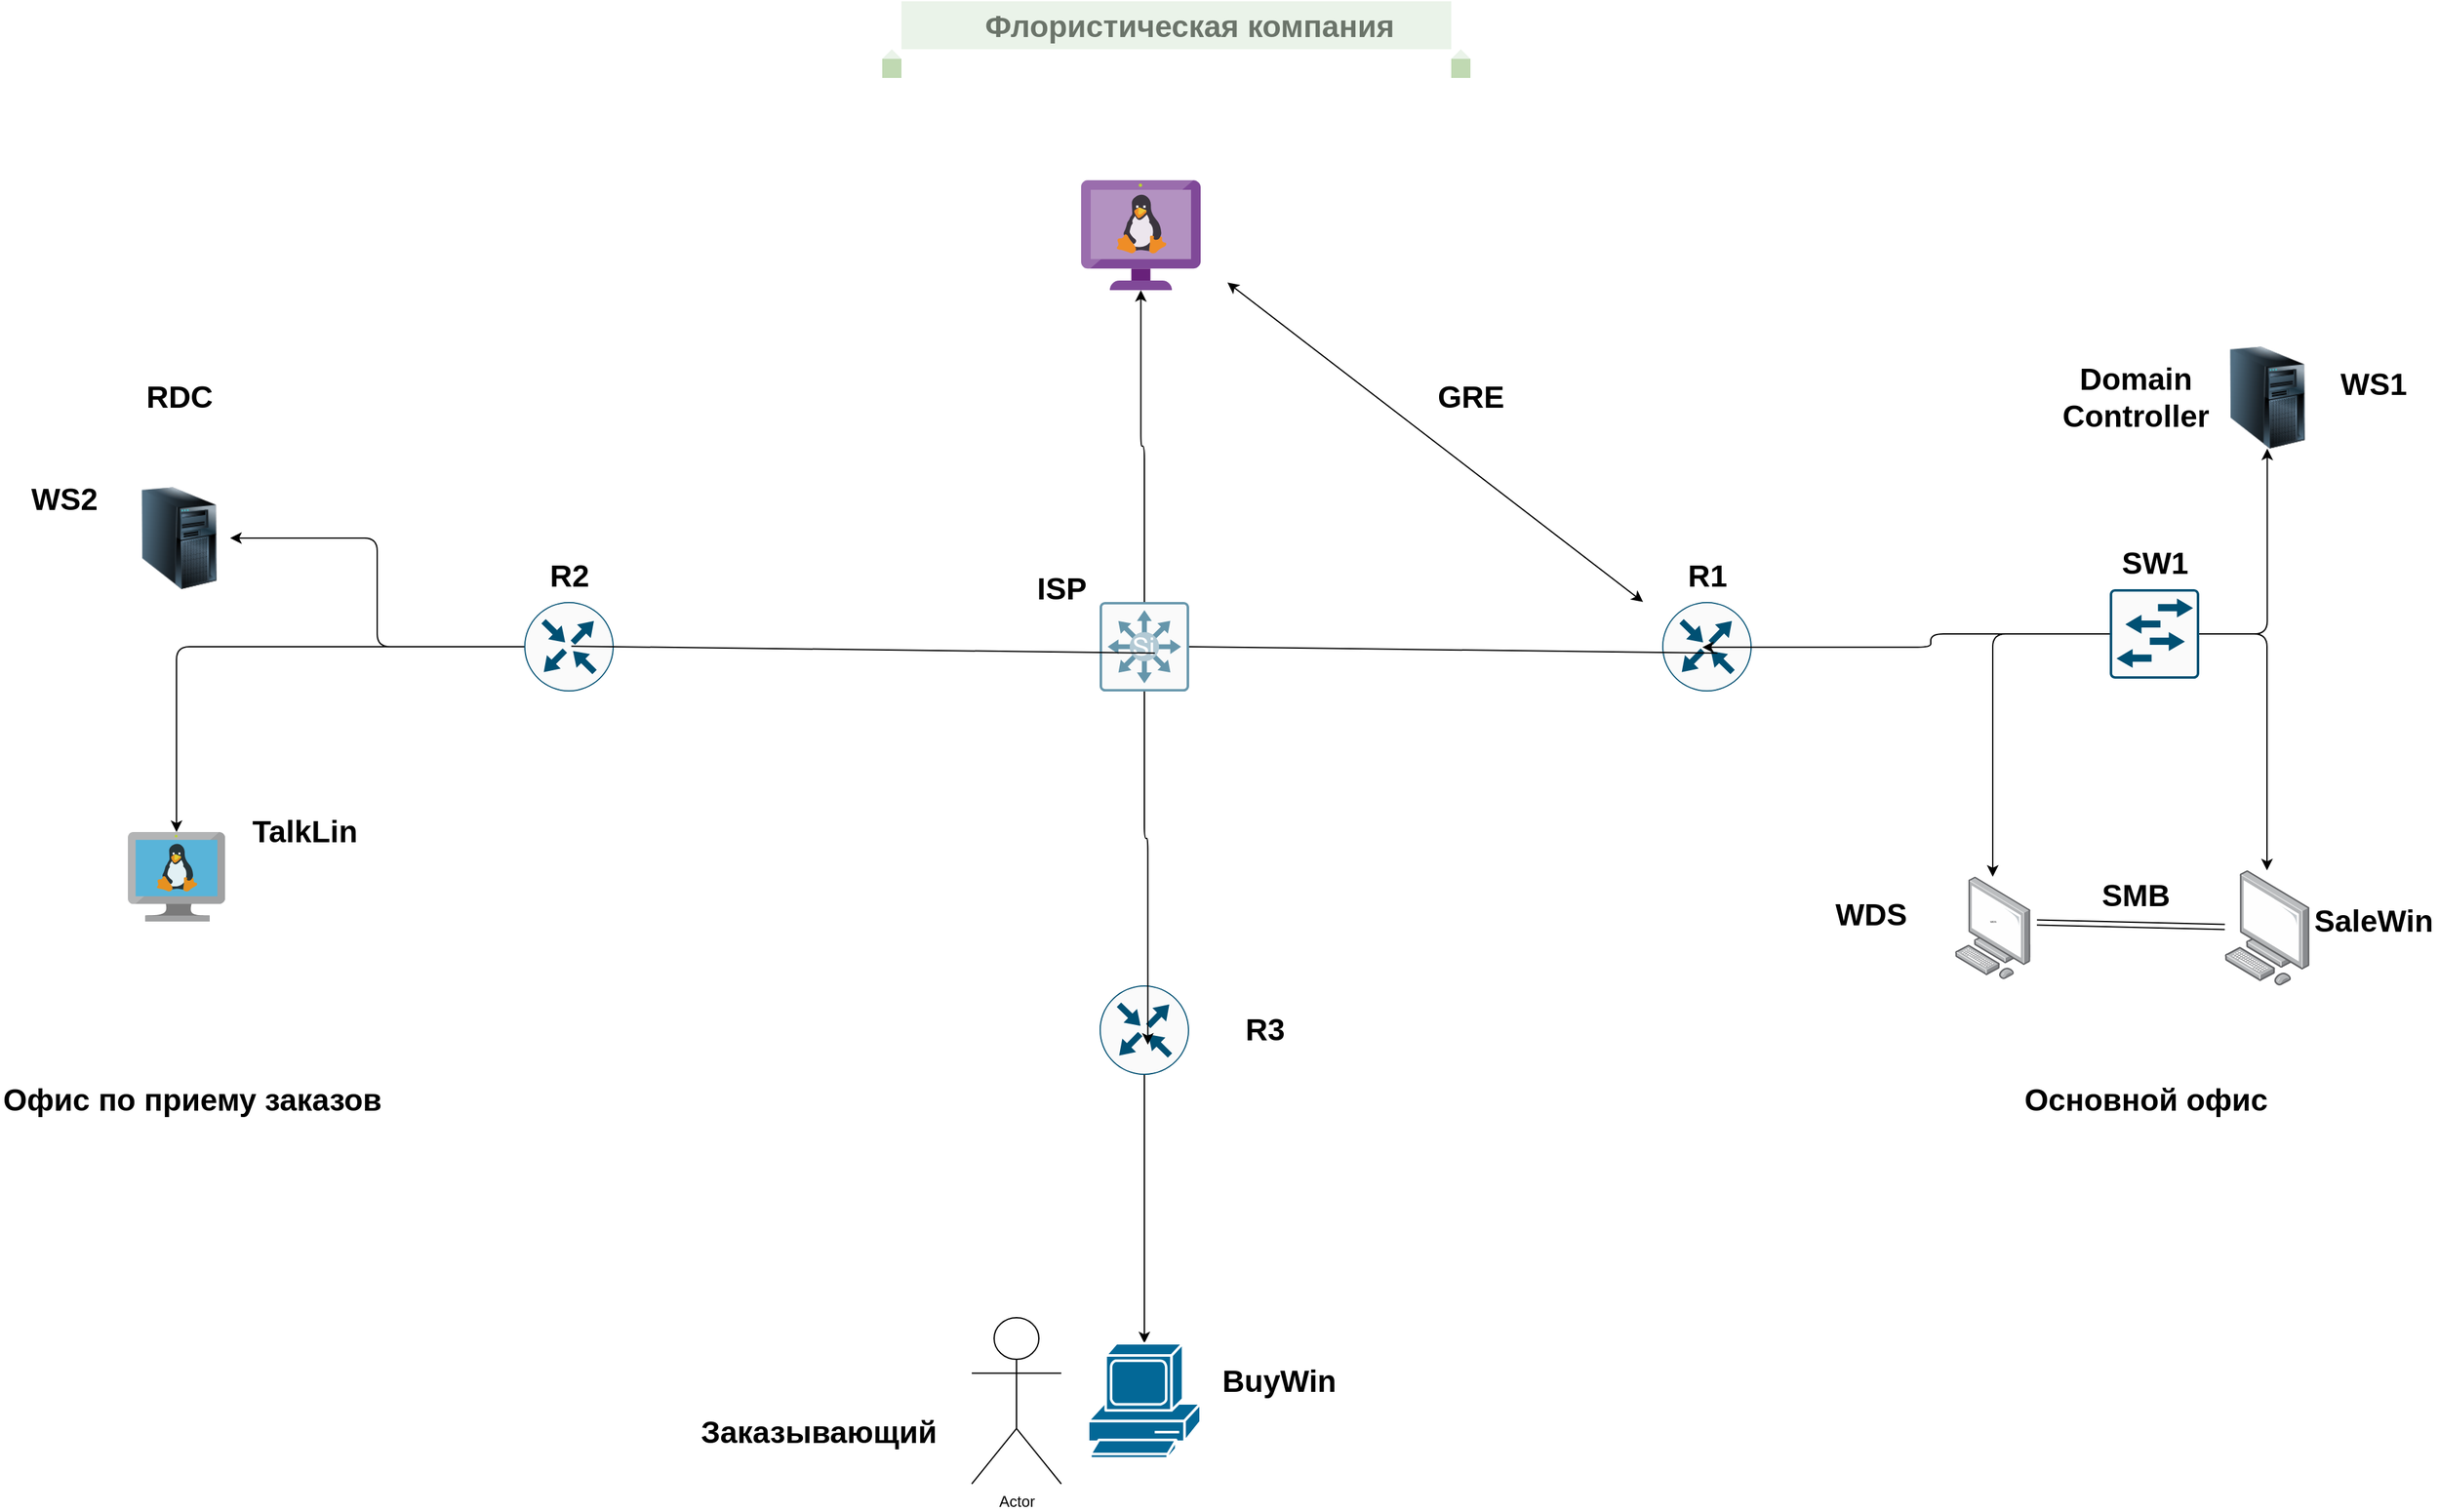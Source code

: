 <mxfile version="16.5.3" type="github">
  <diagram id="sibpOFg5A9fCZCPq-N_O" name="Page-1">
    <mxGraphModel dx="2571" dy="1420" grid="1" gridSize="20" guides="1" tooltips="1" connect="1" arrows="1" fold="1" page="1" pageScale="1" pageWidth="1920" pageHeight="1200" math="0" shadow="0">
      <root>
        <mxCell id="0" />
        <mxCell id="1" parent="0" />
        <mxCell id="qW97mtMqP5ZZPKN90ejD-1" value="" style="sketch=0;points=[[0.5,0,0],[1,0.5,0],[0.5,1,0],[0,0.5,0],[0.145,0.145,0],[0.856,0.145,0],[0.855,0.856,0],[0.145,0.855,0]];verticalLabelPosition=bottom;html=1;verticalAlign=top;aspect=fixed;align=center;pointerEvents=1;shape=mxgraph.cisco19.rect;prIcon=router;fillColor=#FAFAFA;strokeColor=#005073;rounded=0;" parent="1" vertex="1">
          <mxGeometry x="1307" y="470" width="70" height="70" as="geometry" />
        </mxCell>
        <mxCell id="qW97mtMqP5ZZPKN90ejD-40" style="edgeStyle=orthogonalEdgeStyle;curved=0;rounded=1;sketch=0;orthogonalLoop=1;jettySize=auto;html=1;entryX=1;entryY=0.5;entryDx=0;entryDy=0;" parent="1" source="qW97mtMqP5ZZPKN90ejD-2" target="qW97mtMqP5ZZPKN90ejD-15" edge="1">
          <mxGeometry relative="1" as="geometry" />
        </mxCell>
        <mxCell id="qW97mtMqP5ZZPKN90ejD-41" style="edgeStyle=orthogonalEdgeStyle;curved=0;rounded=1;sketch=0;orthogonalLoop=1;jettySize=auto;html=1;" parent="1" source="qW97mtMqP5ZZPKN90ejD-2" target="qW97mtMqP5ZZPKN90ejD-22" edge="1">
          <mxGeometry relative="1" as="geometry" />
        </mxCell>
        <mxCell id="qW97mtMqP5ZZPKN90ejD-2" value="" style="sketch=0;points=[[0.5,0,0],[1,0.5,0],[0.5,1,0],[0,0.5,0],[0.145,0.145,0],[0.856,0.145,0],[0.855,0.856,0],[0.145,0.855,0]];verticalLabelPosition=bottom;html=1;verticalAlign=top;aspect=fixed;align=center;pointerEvents=1;shape=mxgraph.cisco19.rect;prIcon=router;fillColor=#FAFAFA;strokeColor=#005073;rounded=0;" parent="1" vertex="1">
          <mxGeometry x="417" y="470" width="70" height="70" as="geometry" />
        </mxCell>
        <mxCell id="qW97mtMqP5ZZPKN90ejD-44" style="edgeStyle=orthogonalEdgeStyle;curved=0;rounded=1;sketch=0;orthogonalLoop=1;jettySize=auto;html=1;" parent="1" source="qW97mtMqP5ZZPKN90ejD-4" target="qW97mtMqP5ZZPKN90ejD-43" edge="1">
          <mxGeometry relative="1" as="geometry" />
        </mxCell>
        <mxCell id="qW97mtMqP5ZZPKN90ejD-4" value="" style="sketch=0;points=[[0.5,0,0],[1,0.5,0],[0.5,1,0],[0,0.5,0],[0.145,0.145,0],[0.856,0.145,0],[0.855,0.856,0],[0.145,0.855,0]];verticalLabelPosition=bottom;html=1;verticalAlign=top;aspect=fixed;align=center;pointerEvents=1;shape=mxgraph.cisco19.rect;prIcon=router;fillColor=#FAFAFA;strokeColor=#005073;rounded=0;" parent="1" vertex="1">
          <mxGeometry x="867" y="770" width="70" height="70" as="geometry" />
        </mxCell>
        <mxCell id="qW97mtMqP5ZZPKN90ejD-14" value="" style="image;html=1;image=img/lib/clip_art/computers/Server_Tower_128x128.png;rounded=0;sketch=0;" parent="1" vertex="1">
          <mxGeometry x="1735.2" y="270" width="90" height="80" as="geometry" />
        </mxCell>
        <mxCell id="qW97mtMqP5ZZPKN90ejD-15" value="" style="image;html=1;image=img/lib/clip_art/computers/Server_Tower_128x128.png;rounded=0;sketch=0;" parent="1" vertex="1">
          <mxGeometry x="107" y="380" width="80" height="80" as="geometry" />
        </mxCell>
        <mxCell id="qW97mtMqP5ZZPKN90ejD-16" value="" style="points=[];aspect=fixed;html=1;align=center;shadow=0;dashed=0;image;image=img/lib/allied_telesis/computer_and_terminals/Personal_Computer.svg;rounded=0;sketch=0;" parent="1" vertex="1">
          <mxGeometry x="1747" y="680" width="66.41" height="90" as="geometry" />
        </mxCell>
        <mxCell id="qW97mtMqP5ZZPKN90ejD-18" value="" style="endArrow=none;html=1;rounded=1;sketch=0;curved=0;entryX=0.617;entryY=0.571;entryDx=0;entryDy=0;entryPerimeter=0;exitX=0.526;exitY=0.494;exitDx=0;exitDy=0;exitPerimeter=0;startArrow=none;" parent="1" source="qW97mtMqP5ZZPKN90ejD-76" target="qW97mtMqP5ZZPKN90ejD-1" edge="1">
          <mxGeometry width="50" height="50" relative="1" as="geometry">
            <mxPoint x="907" y="580" as="sourcePoint" />
            <mxPoint x="957" y="530" as="targetPoint" />
          </mxGeometry>
        </mxCell>
        <mxCell id="qW97mtMqP5ZZPKN90ejD-19" value="" style="points=[];aspect=fixed;html=1;align=center;shadow=0;dashed=0;image;image=img/lib/allied_telesis/computer_and_terminals/Personal_Computer.svg;rounded=0;sketch=0;" parent="1" vertex="1">
          <mxGeometry x="1536.03" y="685" width="59.03" height="80" as="geometry" />
        </mxCell>
        <mxCell id="qW97mtMqP5ZZPKN90ejD-22" value="" style="sketch=0;aspect=fixed;html=1;points=[];align=center;image;fontSize=12;image=img/lib/mscae/VM_Linux.svg;rounded=0;" parent="1" vertex="1">
          <mxGeometry x="107" y="650" width="76.09" height="70" as="geometry" />
        </mxCell>
        <mxCell id="qW97mtMqP5ZZPKN90ejD-33" style="edgeStyle=orthogonalEdgeStyle;curved=0;rounded=1;sketch=0;orthogonalLoop=1;jettySize=auto;html=1;entryX=0.448;entryY=0.506;entryDx=0;entryDy=0;entryPerimeter=0;" parent="1" source="qW97mtMqP5ZZPKN90ejD-23" target="qW97mtMqP5ZZPKN90ejD-1" edge="1">
          <mxGeometry relative="1" as="geometry" />
        </mxCell>
        <mxCell id="qW97mtMqP5ZZPKN90ejD-34" style="edgeStyle=orthogonalEdgeStyle;curved=0;rounded=1;sketch=0;orthogonalLoop=1;jettySize=auto;html=1;" parent="1" source="qW97mtMqP5ZZPKN90ejD-23" target="qW97mtMqP5ZZPKN90ejD-14" edge="1">
          <mxGeometry relative="1" as="geometry" />
        </mxCell>
        <mxCell id="qW97mtMqP5ZZPKN90ejD-37" style="edgeStyle=orthogonalEdgeStyle;curved=0;rounded=1;sketch=0;orthogonalLoop=1;jettySize=auto;html=1;" parent="1" source="qW97mtMqP5ZZPKN90ejD-23" target="qW97mtMqP5ZZPKN90ejD-16" edge="1">
          <mxGeometry relative="1" as="geometry">
            <Array as="points">
              <mxPoint x="1780" y="495" />
            </Array>
          </mxGeometry>
        </mxCell>
        <mxCell id="qW97mtMqP5ZZPKN90ejD-39" style="edgeStyle=orthogonalEdgeStyle;curved=0;rounded=1;sketch=0;orthogonalLoop=1;jettySize=auto;html=1;" parent="1" source="qW97mtMqP5ZZPKN90ejD-23" target="qW97mtMqP5ZZPKN90ejD-19" edge="1">
          <mxGeometry relative="1" as="geometry" />
        </mxCell>
        <mxCell id="qW97mtMqP5ZZPKN90ejD-23" value="" style="sketch=0;points=[[0.015,0.015,0],[0.985,0.015,0],[0.985,0.985,0],[0.015,0.985,0],[0.25,0,0],[0.5,0,0],[0.75,0,0],[1,0.25,0],[1,0.5,0],[1,0.75,0],[0.75,1,0],[0.5,1,0],[0.25,1,0],[0,0.75,0],[0,0.5,0],[0,0.25,0]];verticalLabelPosition=bottom;html=1;verticalAlign=top;aspect=fixed;align=center;pointerEvents=1;shape=mxgraph.cisco19.rect;prIcon=l2_switch;fillColor=#FAFAFA;strokeColor=#005073;rounded=0;" parent="1" vertex="1">
          <mxGeometry x="1657" y="460" width="70" height="70" as="geometry" />
        </mxCell>
        <mxCell id="qW97mtMqP5ZZPKN90ejD-43" value="" style="shape=mxgraph.cisco.computers_and_peripherals.pc;html=1;pointerEvents=1;dashed=0;fillColor=#036897;strokeColor=#ffffff;strokeWidth=2;verticalLabelPosition=bottom;verticalAlign=top;align=center;outlineConnect=0;rounded=0;sketch=0;" parent="1" vertex="1">
          <mxGeometry x="858" y="1050" width="88" height="90" as="geometry" />
        </mxCell>
        <mxCell id="qW97mtMqP5ZZPKN90ejD-46" value="Основной офис" style="text;strokeColor=none;fillColor=none;html=1;fontSize=24;fontStyle=1;verticalAlign=middle;align=center;rounded=0;sketch=0;" parent="1" vertex="1">
          <mxGeometry x="1635.2" y="840" width="100" height="40" as="geometry" />
        </mxCell>
        <mxCell id="qW97mtMqP5ZZPKN90ejD-47" value="Офис по приему заказов" style="text;strokeColor=none;fillColor=none;html=1;fontSize=24;fontStyle=1;verticalAlign=middle;align=center;rounded=0;sketch=0;" parent="1" vertex="1">
          <mxGeometry x="107" y="840" width="100" height="40" as="geometry" />
        </mxCell>
        <mxCell id="qW97mtMqP5ZZPKN90ejD-48" value="Заказывающий" style="text;strokeColor=none;fillColor=none;html=1;fontSize=24;fontStyle=1;verticalAlign=middle;align=center;rounded=0;sketch=0;" parent="1" vertex="1">
          <mxGeometry x="597" y="1100" width="100" height="40" as="geometry" />
        </mxCell>
        <mxCell id="qW97mtMqP5ZZPKN90ejD-49" value="Actor" style="shape=umlActor;verticalLabelPosition=bottom;verticalAlign=top;html=1;outlineConnect=0;rounded=0;sketch=0;" parent="1" vertex="1">
          <mxGeometry x="767" y="1030" width="70" height="130" as="geometry" />
        </mxCell>
        <mxCell id="qW97mtMqP5ZZPKN90ejD-51" value="Флористическая компания" style="text;strokeColor=none;fillColor=none;html=1;fontSize=24;fontStyle=1;verticalAlign=middle;align=center;rounded=0;sketch=0;" parent="1" vertex="1">
          <mxGeometry x="887" width="100" height="40" as="geometry" />
        </mxCell>
        <mxCell id="qW97mtMqP5ZZPKN90ejD-53" value="" style="verticalLabelPosition=bottom;verticalAlign=top;html=1;shadow=0;dashed=0;strokeWidth=1;shape=mxgraph.android.textSelHandles;fillColor=#d5e8d4;strokeColor=#82b366;rounded=0;sketch=0;fontSize=40;" parent="1" vertex="1">
          <mxGeometry x="697" width="460" height="60" as="geometry" />
        </mxCell>
        <mxCell id="qW97mtMqP5ZZPKN90ejD-57" value="WDS" style="text;html=1;align=center;verticalAlign=middle;whiteSpace=wrap;rounded=0;sketch=0;fontSize=2;strokeWidth=21;perimeterSpacing=4;" parent="1" vertex="1">
          <mxGeometry x="1536.03" y="705" width="60" height="30" as="geometry" />
        </mxCell>
        <mxCell id="qW97mtMqP5ZZPKN90ejD-61" value="WDS" style="text;strokeColor=none;fillColor=none;html=1;fontSize=24;fontStyle=1;verticalAlign=middle;align=center;rounded=0;sketch=0;" parent="1" vertex="1">
          <mxGeometry x="1420" y="695" width="100" height="40" as="geometry" />
        </mxCell>
        <mxCell id="qW97mtMqP5ZZPKN90ejD-62" value="Domain&lt;br&gt;Controller" style="text;strokeColor=none;fillColor=none;html=1;fontSize=24;fontStyle=1;verticalAlign=middle;align=center;rounded=0;sketch=0;" parent="1" vertex="1">
          <mxGeometry x="1627" y="290" width="100" height="40" as="geometry" />
        </mxCell>
        <mxCell id="qW97mtMqP5ZZPKN90ejD-65" value="R1" style="text;strokeColor=none;fillColor=none;html=1;fontSize=24;fontStyle=1;verticalAlign=middle;align=center;rounded=0;sketch=0;" parent="1" vertex="1">
          <mxGeometry x="1292" y="430" width="100" height="40" as="geometry" />
        </mxCell>
        <mxCell id="qW97mtMqP5ZZPKN90ejD-66" value="R2" style="text;strokeColor=none;fillColor=none;html=1;fontSize=24;fontStyle=1;verticalAlign=middle;align=center;rounded=0;sketch=0;" parent="1" vertex="1">
          <mxGeometry x="402" y="430" width="100" height="40" as="geometry" />
        </mxCell>
        <mxCell id="qW97mtMqP5ZZPKN90ejD-67" value="R3" style="text;strokeColor=none;fillColor=none;html=1;fontSize=24;fontStyle=1;verticalAlign=middle;align=center;rounded=0;sketch=0;" parent="1" vertex="1">
          <mxGeometry x="946" y="785" width="100" height="40" as="geometry" />
        </mxCell>
        <mxCell id="qW97mtMqP5ZZPKN90ejD-68" value="WS1" style="text;strokeColor=none;fillColor=none;html=1;fontSize=24;fontStyle=1;verticalAlign=middle;align=center;rounded=0;sketch=0;" parent="1" vertex="1">
          <mxGeometry x="1813.41" y="280" width="100" height="40" as="geometry" />
        </mxCell>
        <mxCell id="qW97mtMqP5ZZPKN90ejD-69" value="WS2" style="text;strokeColor=none;fillColor=none;html=1;fontSize=24;fontStyle=1;verticalAlign=middle;align=center;rounded=0;sketch=0;" parent="1" vertex="1">
          <mxGeometry x="7" y="370" width="100" height="40" as="geometry" />
        </mxCell>
        <mxCell id="qW97mtMqP5ZZPKN90ejD-70" value="BuyWin" style="text;strokeColor=none;fillColor=none;html=1;fontSize=24;fontStyle=1;verticalAlign=middle;align=center;rounded=0;sketch=0;" parent="1" vertex="1">
          <mxGeometry x="957" y="1060" width="100" height="40" as="geometry" />
        </mxCell>
        <mxCell id="qW97mtMqP5ZZPKN90ejD-72" value="SaleWin" style="text;strokeColor=none;fillColor=none;html=1;fontSize=24;fontStyle=1;verticalAlign=middle;align=center;rounded=0;sketch=0;" parent="1" vertex="1">
          <mxGeometry x="1813.41" y="700" width="100" height="40" as="geometry" />
        </mxCell>
        <mxCell id="qW97mtMqP5ZZPKN90ejD-75" value="TalkLin" style="text;strokeColor=none;fillColor=none;html=1;fontSize=24;fontStyle=1;verticalAlign=middle;align=center;rounded=0;sketch=0;" parent="1" vertex="1">
          <mxGeometry x="195.04" y="630" width="100" height="40" as="geometry" />
        </mxCell>
        <mxCell id="qW97mtMqP5ZZPKN90ejD-79" style="edgeStyle=orthogonalEdgeStyle;curved=0;rounded=1;sketch=0;orthogonalLoop=1;jettySize=auto;html=1;entryX=0.539;entryY=0.662;entryDx=0;entryDy=0;entryPerimeter=0;fontSize=20;" parent="1" source="qW97mtMqP5ZZPKN90ejD-76" target="qW97mtMqP5ZZPKN90ejD-4" edge="1">
          <mxGeometry relative="1" as="geometry" />
        </mxCell>
        <mxCell id="qW97mtMqP5ZZPKN90ejD-81" style="edgeStyle=orthogonalEdgeStyle;curved=0;rounded=1;sketch=0;orthogonalLoop=1;jettySize=auto;html=1;fontSize=20;" parent="1" source="qW97mtMqP5ZZPKN90ejD-76" target="qW97mtMqP5ZZPKN90ejD-80" edge="1">
          <mxGeometry relative="1" as="geometry" />
        </mxCell>
        <mxCell id="qW97mtMqP5ZZPKN90ejD-76" value="" style="sketch=0;points=[[0.015,0.015,0],[0.985,0.015,0],[0.985,0.985,0],[0.015,0.985,0],[0.25,0,0],[0.5,0,0],[0.75,0,0],[1,0.25,0],[1,0.5,0],[1,0.75,0],[0.75,1,0],[0.5,1,0],[0.25,1,0],[0,0.75,0],[0,0.5,0],[0,0.25,0]];verticalLabelPosition=bottom;html=1;verticalAlign=top;aspect=fixed;align=center;pointerEvents=1;shape=mxgraph.cisco19.rect;prIcon=secure_catalyst_switch_subdued2;fillColor=#FAFAFA;strokeColor=#6696AB;rounded=0;fontSize=20;" parent="1" vertex="1">
          <mxGeometry x="867" y="470" width="70" height="70" as="geometry" />
        </mxCell>
        <mxCell id="qW97mtMqP5ZZPKN90ejD-77" value="" style="endArrow=none;html=1;rounded=1;sketch=0;curved=0;entryX=0.617;entryY=0.571;entryDx=0;entryDy=0;entryPerimeter=0;exitX=0.526;exitY=0.494;exitDx=0;exitDy=0;exitPerimeter=0;" parent="1" source="qW97mtMqP5ZZPKN90ejD-2" target="qW97mtMqP5ZZPKN90ejD-76" edge="1">
          <mxGeometry width="50" height="50" relative="1" as="geometry">
            <mxPoint x="453.82" y="504.58" as="sourcePoint" />
            <mxPoint x="1350.19" y="509.97" as="targetPoint" />
          </mxGeometry>
        </mxCell>
        <mxCell id="qW97mtMqP5ZZPKN90ejD-80" value="" style="sketch=0;aspect=fixed;html=1;points=[];align=center;image;fontSize=12;image=img/lib/mscae/VM_Linux_Non_Azure.svg;rounded=0;strokeWidth=21;" parent="1" vertex="1">
          <mxGeometry x="852.52" y="140" width="93.48" height="86" as="geometry" />
        </mxCell>
        <mxCell id="qW97mtMqP5ZZPKN90ejD-84" value="" style="endArrow=classic;startArrow=classic;html=1;rounded=1;sketch=0;fontSize=20;curved=0;exitX=0;exitY=1;exitDx=0;exitDy=0;" parent="1" source="qW97mtMqP5ZZPKN90ejD-65" edge="1">
          <mxGeometry width="50" height="50" relative="1" as="geometry">
            <mxPoint x="1027" y="630" as="sourcePoint" />
            <mxPoint x="967" y="220" as="targetPoint" />
          </mxGeometry>
        </mxCell>
        <mxCell id="qW97mtMqP5ZZPKN90ejD-85" value="GRE" style="text;strokeColor=none;fillColor=none;html=1;fontSize=24;fontStyle=1;verticalAlign=middle;align=center;rounded=0;sketch=0;" parent="1" vertex="1">
          <mxGeometry x="1107" y="290" width="100" height="40" as="geometry" />
        </mxCell>
        <mxCell id="qW97mtMqP5ZZPKN90ejD-86" value="" style="shape=link;html=1;rounded=1;sketch=0;fontSize=20;curved=0;" parent="1" source="qW97mtMqP5ZZPKN90ejD-57" target="qW97mtMqP5ZZPKN90ejD-16" edge="1">
          <mxGeometry width="100" relative="1" as="geometry">
            <mxPoint x="987" y="600" as="sourcePoint" />
            <mxPoint x="1087" y="600" as="targetPoint" />
          </mxGeometry>
        </mxCell>
        <mxCell id="qW97mtMqP5ZZPKN90ejD-87" value="SMB" style="text;strokeColor=none;fillColor=none;html=1;fontSize=24;fontStyle=1;verticalAlign=middle;align=center;rounded=0;sketch=0;" parent="1" vertex="1">
          <mxGeometry x="1627" y="680" width="100" height="40" as="geometry" />
        </mxCell>
        <mxCell id="hyMjVg31i1UfYkAwm3Rq-1" value="RDC" style="text;strokeColor=none;fillColor=none;html=1;fontSize=24;fontStyle=1;verticalAlign=middle;align=center;" vertex="1" parent="1">
          <mxGeometry x="97" y="290" width="100" height="40" as="geometry" />
        </mxCell>
        <mxCell id="hyMjVg31i1UfYkAwm3Rq-2" value="ISP" style="text;strokeColor=none;fillColor=none;html=1;fontSize=24;fontStyle=1;verticalAlign=middle;align=center;" vertex="1" parent="1">
          <mxGeometry x="787" y="440" width="100" height="40" as="geometry" />
        </mxCell>
        <mxCell id="hyMjVg31i1UfYkAwm3Rq-3" value="SW1" style="text;strokeColor=none;fillColor=none;html=1;fontSize=24;fontStyle=1;verticalAlign=middle;align=center;" vertex="1" parent="1">
          <mxGeometry x="1642" y="420" width="100" height="40" as="geometry" />
        </mxCell>
      </root>
    </mxGraphModel>
  </diagram>
</mxfile>
